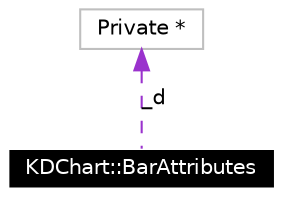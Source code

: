 digraph G
{
  edge [fontname="Helvetica",fontsize=10,labelfontname="Helvetica",labelfontsize=10];
  node [fontname="Helvetica",fontsize=10,shape=record];
  Node270 [label="KDChart::BarAttributes",height=0.2,width=0.4,color="white", fillcolor="black", style="filled" fontcolor="white"];
  Node271 -> Node270 [dir=back,color="darkorchid3",fontsize=10,style="dashed",label="_d",fontname="Helvetica"];
  Node271 [label="Private *",height=0.2,width=0.4,color="grey75"];
}
